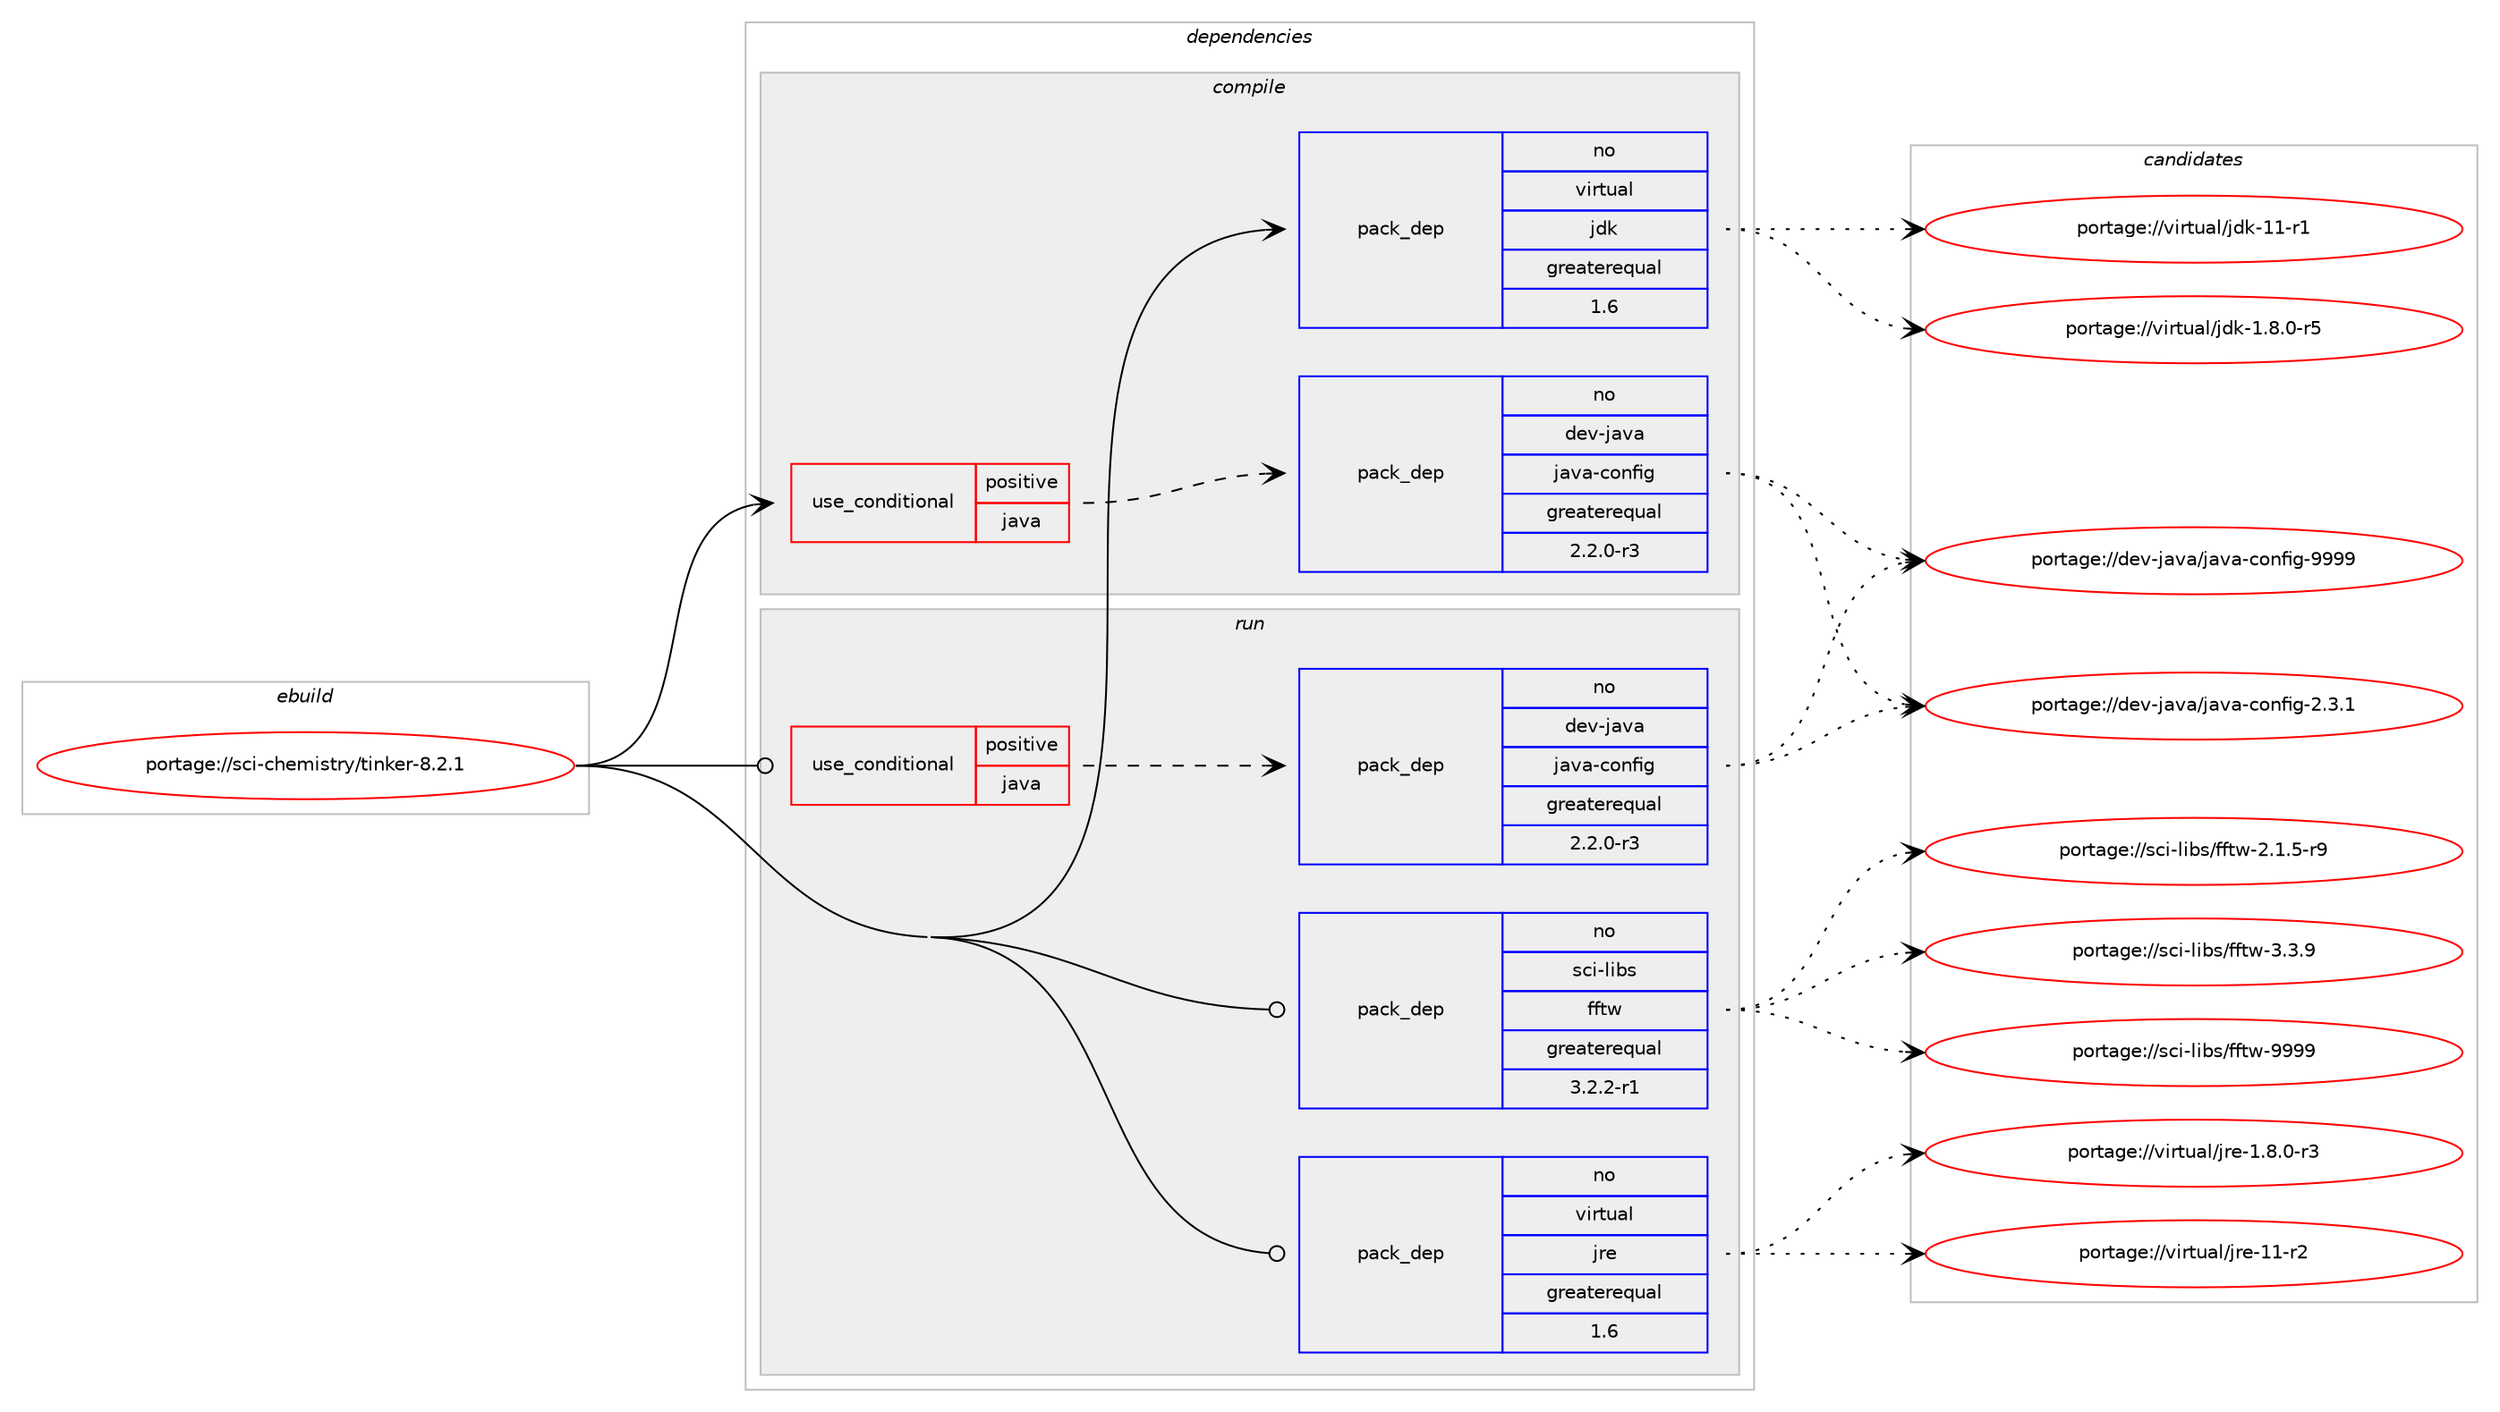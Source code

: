 digraph prolog {

# *************
# Graph options
# *************

newrank=true;
concentrate=true;
compound=true;
graph [rankdir=LR,fontname=Helvetica,fontsize=10,ranksep=1.5];#, ranksep=2.5, nodesep=0.2];
edge  [arrowhead=vee];
node  [fontname=Helvetica,fontsize=10];

# **********
# The ebuild
# **********

subgraph cluster_leftcol {
color=gray;
rank=same;
label=<<i>ebuild</i>>;
id [label="portage://sci-chemistry/tinker-8.2.1", color=red, width=4, href="../sci-chemistry/tinker-8.2.1.svg"];
}

# ****************
# The dependencies
# ****************

subgraph cluster_midcol {
color=gray;
label=<<i>dependencies</i>>;
subgraph cluster_compile {
fillcolor="#eeeeee";
style=filled;
label=<<i>compile</i>>;
subgraph cond454 {
dependency708 [label=<<TABLE BORDER="0" CELLBORDER="1" CELLSPACING="0" CELLPADDING="4"><TR><TD ROWSPAN="3" CELLPADDING="10">use_conditional</TD></TR><TR><TD>positive</TD></TR><TR><TD>java</TD></TR></TABLE>>, shape=none, color=red];
subgraph pack242 {
dependency709 [label=<<TABLE BORDER="0" CELLBORDER="1" CELLSPACING="0" CELLPADDING="4" WIDTH="220"><TR><TD ROWSPAN="6" CELLPADDING="30">pack_dep</TD></TR><TR><TD WIDTH="110">no</TD></TR><TR><TD>dev-java</TD></TR><TR><TD>java-config</TD></TR><TR><TD>greaterequal</TD></TR><TR><TD>2.2.0-r3</TD></TR></TABLE>>, shape=none, color=blue];
}
dependency708:e -> dependency709:w [weight=20,style="dashed",arrowhead="vee"];
}
id:e -> dependency708:w [weight=20,style="solid",arrowhead="vee"];
# *** BEGIN UNKNOWN DEPENDENCY TYPE (TODO) ***
# id -> package_dependency(portage://sci-chemistry/tinker-8.2.1,install,no,virtual,fortran,none,[,,],[],[])
# *** END UNKNOWN DEPENDENCY TYPE (TODO) ***

subgraph pack243 {
dependency710 [label=<<TABLE BORDER="0" CELLBORDER="1" CELLSPACING="0" CELLPADDING="4" WIDTH="220"><TR><TD ROWSPAN="6" CELLPADDING="30">pack_dep</TD></TR><TR><TD WIDTH="110">no</TD></TR><TR><TD>virtual</TD></TR><TR><TD>jdk</TD></TR><TR><TD>greaterequal</TD></TR><TR><TD>1.6</TD></TR></TABLE>>, shape=none, color=blue];
}
id:e -> dependency710:w [weight=20,style="solid",arrowhead="vee"];
# *** BEGIN UNKNOWN DEPENDENCY TYPE (TODO) ***
# id -> package_dependency(portage://sci-chemistry/tinker-8.2.1,install,no,virtual,pkgconfig,none,[,,],[],[])
# *** END UNKNOWN DEPENDENCY TYPE (TODO) ***

}
subgraph cluster_compileandrun {
fillcolor="#eeeeee";
style=filled;
label=<<i>compile and run</i>>;
}
subgraph cluster_run {
fillcolor="#eeeeee";
style=filled;
label=<<i>run</i>>;
subgraph cond455 {
dependency711 [label=<<TABLE BORDER="0" CELLBORDER="1" CELLSPACING="0" CELLPADDING="4"><TR><TD ROWSPAN="3" CELLPADDING="10">use_conditional</TD></TR><TR><TD>positive</TD></TR><TR><TD>java</TD></TR></TABLE>>, shape=none, color=red];
subgraph pack244 {
dependency712 [label=<<TABLE BORDER="0" CELLBORDER="1" CELLSPACING="0" CELLPADDING="4" WIDTH="220"><TR><TD ROWSPAN="6" CELLPADDING="30">pack_dep</TD></TR><TR><TD WIDTH="110">no</TD></TR><TR><TD>dev-java</TD></TR><TR><TD>java-config</TD></TR><TR><TD>greaterequal</TD></TR><TR><TD>2.2.0-r3</TD></TR></TABLE>>, shape=none, color=blue];
}
dependency711:e -> dependency712:w [weight=20,style="dashed",arrowhead="vee"];
}
id:e -> dependency711:w [weight=20,style="solid",arrowhead="odot"];
# *** BEGIN UNKNOWN DEPENDENCY TYPE (TODO) ***
# id -> package_dependency(portage://sci-chemistry/tinker-8.2.1,run,no,dev-libs,maloc,none,[,,],[],[])
# *** END UNKNOWN DEPENDENCY TYPE (TODO) ***

subgraph pack245 {
dependency713 [label=<<TABLE BORDER="0" CELLBORDER="1" CELLSPACING="0" CELLPADDING="4" WIDTH="220"><TR><TD ROWSPAN="6" CELLPADDING="30">pack_dep</TD></TR><TR><TD WIDTH="110">no</TD></TR><TR><TD>sci-libs</TD></TR><TR><TD>fftw</TD></TR><TR><TD>greaterequal</TD></TR><TR><TD>3.2.2-r1</TD></TR></TABLE>>, shape=none, color=blue];
}
id:e -> dependency713:w [weight=20,style="solid",arrowhead="odot"];
# *** BEGIN UNKNOWN DEPENDENCY TYPE (TODO) ***
# id -> package_dependency(portage://sci-chemistry/tinker-8.2.1,run,no,virtual,fortran,none,[,,],[],[])
# *** END UNKNOWN DEPENDENCY TYPE (TODO) ***

subgraph pack246 {
dependency714 [label=<<TABLE BORDER="0" CELLBORDER="1" CELLSPACING="0" CELLPADDING="4" WIDTH="220"><TR><TD ROWSPAN="6" CELLPADDING="30">pack_dep</TD></TR><TR><TD WIDTH="110">no</TD></TR><TR><TD>virtual</TD></TR><TR><TD>jre</TD></TR><TR><TD>greaterequal</TD></TR><TR><TD>1.6</TD></TR></TABLE>>, shape=none, color=blue];
}
id:e -> dependency714:w [weight=20,style="solid",arrowhead="odot"];
# *** BEGIN UNKNOWN DEPENDENCY TYPE (TODO) ***
# id -> package_dependency(portage://sci-chemistry/tinker-8.2.1,run,weak,dev-util,diffuse,none,[,,],[],[])
# *** END UNKNOWN DEPENDENCY TYPE (TODO) ***

# *** BEGIN UNKNOWN DEPENDENCY TYPE (TODO) ***
# id -> package_dependency(portage://sci-chemistry/tinker-8.2.1,run,weak,sys-apps,bar,none,[,,],[],[])
# *** END UNKNOWN DEPENDENCY TYPE (TODO) ***

}
}

# **************
# The candidates
# **************

subgraph cluster_choices {
rank=same;
color=gray;
label=<<i>candidates</i>>;

subgraph choice242 {
color=black;
nodesep=1;
choice1001011184510697118974710697118974599111110102105103455046514649 [label="portage://dev-java/java-config-2.3.1", color=red, width=4,href="../dev-java/java-config-2.3.1.svg"];
choice10010111845106971189747106971189745991111101021051034557575757 [label="portage://dev-java/java-config-9999", color=red, width=4,href="../dev-java/java-config-9999.svg"];
dependency709:e -> choice1001011184510697118974710697118974599111110102105103455046514649:w [style=dotted,weight="100"];
dependency709:e -> choice10010111845106971189747106971189745991111101021051034557575757:w [style=dotted,weight="100"];
}
subgraph choice243 {
color=black;
nodesep=1;
choice11810511411611797108471061001074549465646484511453 [label="portage://virtual/jdk-1.8.0-r5", color=red, width=4,href="../virtual/jdk-1.8.0-r5.svg"];
choice11810511411611797108471061001074549494511449 [label="portage://virtual/jdk-11-r1", color=red, width=4,href="../virtual/jdk-11-r1.svg"];
dependency710:e -> choice11810511411611797108471061001074549465646484511453:w [style=dotted,weight="100"];
dependency710:e -> choice11810511411611797108471061001074549494511449:w [style=dotted,weight="100"];
}
subgraph choice244 {
color=black;
nodesep=1;
choice1001011184510697118974710697118974599111110102105103455046514649 [label="portage://dev-java/java-config-2.3.1", color=red, width=4,href="../dev-java/java-config-2.3.1.svg"];
choice10010111845106971189747106971189745991111101021051034557575757 [label="portage://dev-java/java-config-9999", color=red, width=4,href="../dev-java/java-config-9999.svg"];
dependency712:e -> choice1001011184510697118974710697118974599111110102105103455046514649:w [style=dotted,weight="100"];
dependency712:e -> choice10010111845106971189747106971189745991111101021051034557575757:w [style=dotted,weight="100"];
}
subgraph choice245 {
color=black;
nodesep=1;
choice115991054510810598115471021021161194550464946534511457 [label="portage://sci-libs/fftw-2.1.5-r9", color=red, width=4,href="../sci-libs/fftw-2.1.5-r9.svg"];
choice11599105451081059811547102102116119455146514657 [label="portage://sci-libs/fftw-3.3.9", color=red, width=4,href="../sci-libs/fftw-3.3.9.svg"];
choice115991054510810598115471021021161194557575757 [label="portage://sci-libs/fftw-9999", color=red, width=4,href="../sci-libs/fftw-9999.svg"];
dependency713:e -> choice115991054510810598115471021021161194550464946534511457:w [style=dotted,weight="100"];
dependency713:e -> choice11599105451081059811547102102116119455146514657:w [style=dotted,weight="100"];
dependency713:e -> choice115991054510810598115471021021161194557575757:w [style=dotted,weight="100"];
}
subgraph choice246 {
color=black;
nodesep=1;
choice11810511411611797108471061141014549465646484511451 [label="portage://virtual/jre-1.8.0-r3", color=red, width=4,href="../virtual/jre-1.8.0-r3.svg"];
choice11810511411611797108471061141014549494511450 [label="portage://virtual/jre-11-r2", color=red, width=4,href="../virtual/jre-11-r2.svg"];
dependency714:e -> choice11810511411611797108471061141014549465646484511451:w [style=dotted,weight="100"];
dependency714:e -> choice11810511411611797108471061141014549494511450:w [style=dotted,weight="100"];
}
}

}
